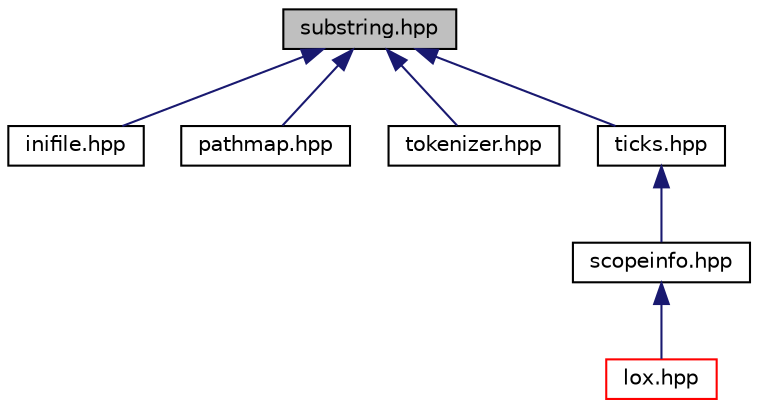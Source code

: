 digraph "substring.hpp"
{
  edge [fontname="Helvetica",fontsize="10",labelfontname="Helvetica",labelfontsize="10"];
  node [fontname="Helvetica",fontsize="10",shape=record];
  Node1 [label="substring.hpp",height=0.2,width=0.4,color="black", fillcolor="grey75", style="filled", fontcolor="black"];
  Node1 -> Node2 [dir="back",color="midnightblue",fontsize="10",style="solid",fontname="Helvetica"];
  Node1 -> Node3 [dir="back",color="midnightblue",fontsize="10",style="solid",fontname="Helvetica"];
  Node1 -> Node4 [dir="back",color="midnightblue",fontsize="10",style="solid",fontname="Helvetica"];
  Node1 -> Node5 [dir="back",color="midnightblue",fontsize="10",style="solid",fontname="Helvetica"];
  Node5 -> Node6 [dir="back",color="midnightblue",fontsize="10",style="solid",fontname="Helvetica"];
  Node6 -> Node7 [dir="back",color="midnightblue",fontsize="10",style="solid",fontname="Helvetica"];
  Node2 [label="inifile.hpp",height=0.2,width=0.4,color="black", fillcolor="white", style="filled",URL="$inifile_8hpp.html"];
  Node3 [label="pathmap.hpp",height=0.2,width=0.4,color="black", fillcolor="white", style="filled",URL="$pathmap_8hpp.html"];
  Node4 [label="tokenizer.hpp",height=0.2,width=0.4,color="black", fillcolor="white", style="filled",URL="$tokenizer_8hpp.html"];
  Node5 [label="ticks.hpp",height=0.2,width=0.4,color="black", fillcolor="white", style="filled",URL="$ticks_8hpp.html"];
  Node6 [label="scopeinfo.hpp",height=0.2,width=0.4,color="black", fillcolor="white", style="filled",URL="$scopeinfo_8hpp.html"];
  Node7 [label="lox.hpp",height=0.2,width=0.4,color="red", fillcolor="white", style="filled",URL="$lox_8hpp.html"];
}

